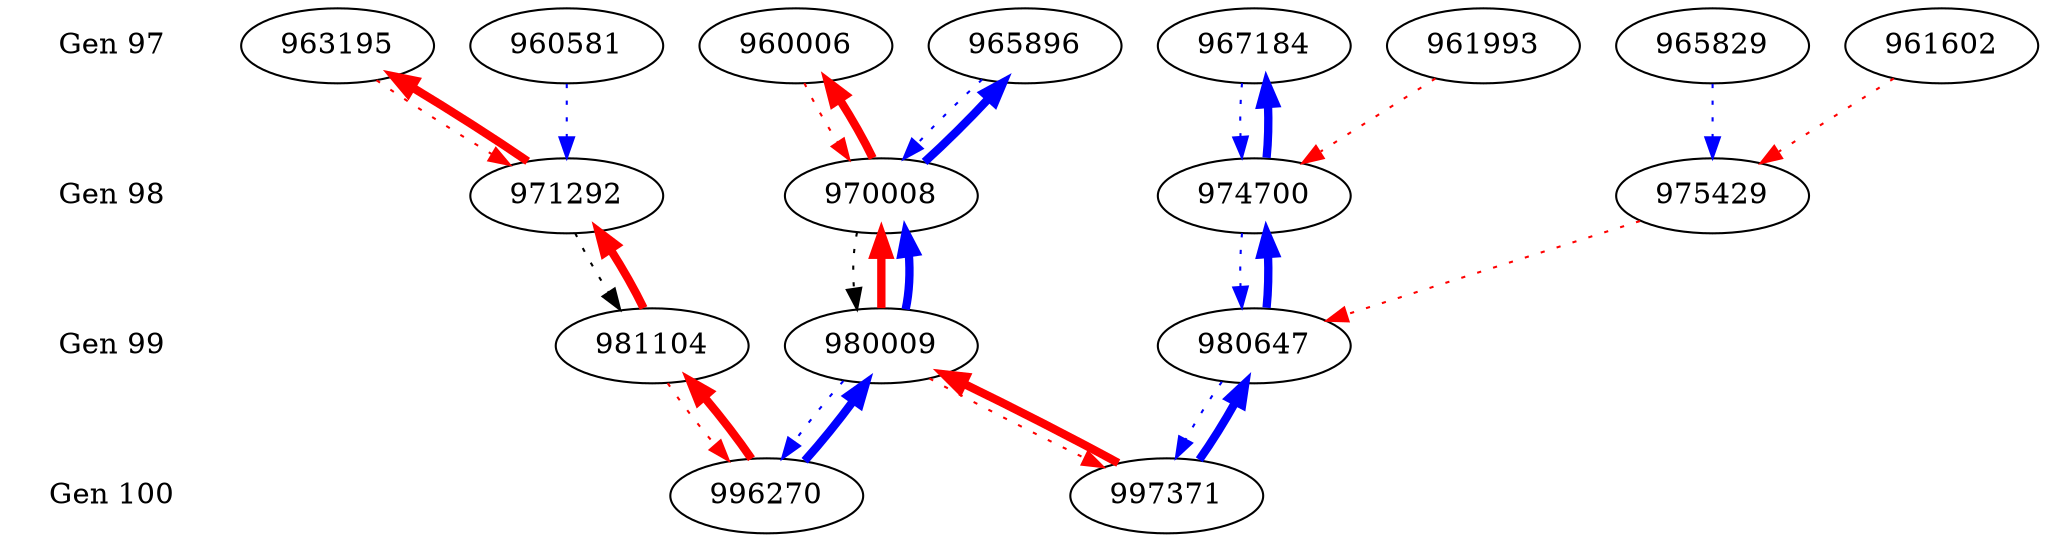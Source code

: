 digraph G {
	{ rank = same; "Gen 97"; 967184; 961993; 965829; 961602; 960006; 965896; 963195; 960581; }
	{ rank = same; "Gen 98"; 971292; 970008; 974700; 975429; }
	{ rank = same; "Gen 99"; 981104; 980009; 980647; }
	{ rank = same; "Gen 100"; 996270; 997371; }
	"Gen 97" [color=white];
	"Gen 98" [color=white];
	"Gen 99" [color=white];
	"Gen 100" [color=white];
	"Gen 97" -> "Gen 98" -> "Gen 99" -> "Gen 100" [color=white];
	// 996270 [color=green,style=filled,shape=box];

	981104 -> 996270 [color=red,style=dotted];
	971292 -> 981104 [color=black,style=dotted];
	963195 -> 971292 [color=red,style=dotted];
	960581 -> 971292 [color=blue,style=dotted];
	960006 -> 970008 [color=red,style=dotted];
	965896 -> 970008 [color=blue,style=dotted];
	970008 -> 980009 [color=black,style=dotted];
	980009 -> 996270 [color=blue,style=dotted];
	980009 -> 997371 [color=red,style=dotted];
	967184 -> 974700 [color=blue,style=dotted];
	961993 -> 974700 [color=red,style=dotted];
	974700 -> 980647 [color=blue,style=dotted];
	965829 -> 975429 [color=blue,style=dotted];
	961602 -> 975429 [color=red,style=dotted];
	975429 -> 980647 [color=red,style=dotted];
	980647 -> 997371 [color=blue,style=dotted];

	// Root path for 997371
	974700 -> 967184 [color=blue,penwidth=4];
	980647 -> 974700 [color=blue,penwidth=4];
	997371 -> 980647 [color=blue,penwidth=4];

	// Non-root path for 997371
	970008 -> 960006 [color=red,penwidth=4];
	980009 -> 970008 [color=red,penwidth=4];
	997371 -> 980009 [color=red,penwidth=4];

	// Root path for 996270
	970008 -> 965896 [color=blue,penwidth=4];
	980009 -> 970008 [color=blue,penwidth=4];
	996270 -> 980009 [color=blue,penwidth=4];

	// Non-root path for 996270
	971292 -> 963195 [color=red,penwidth=4];
	981104 -> 971292 [color=red,penwidth=4];
	996270 -> 981104 [color=red,penwidth=4];
}